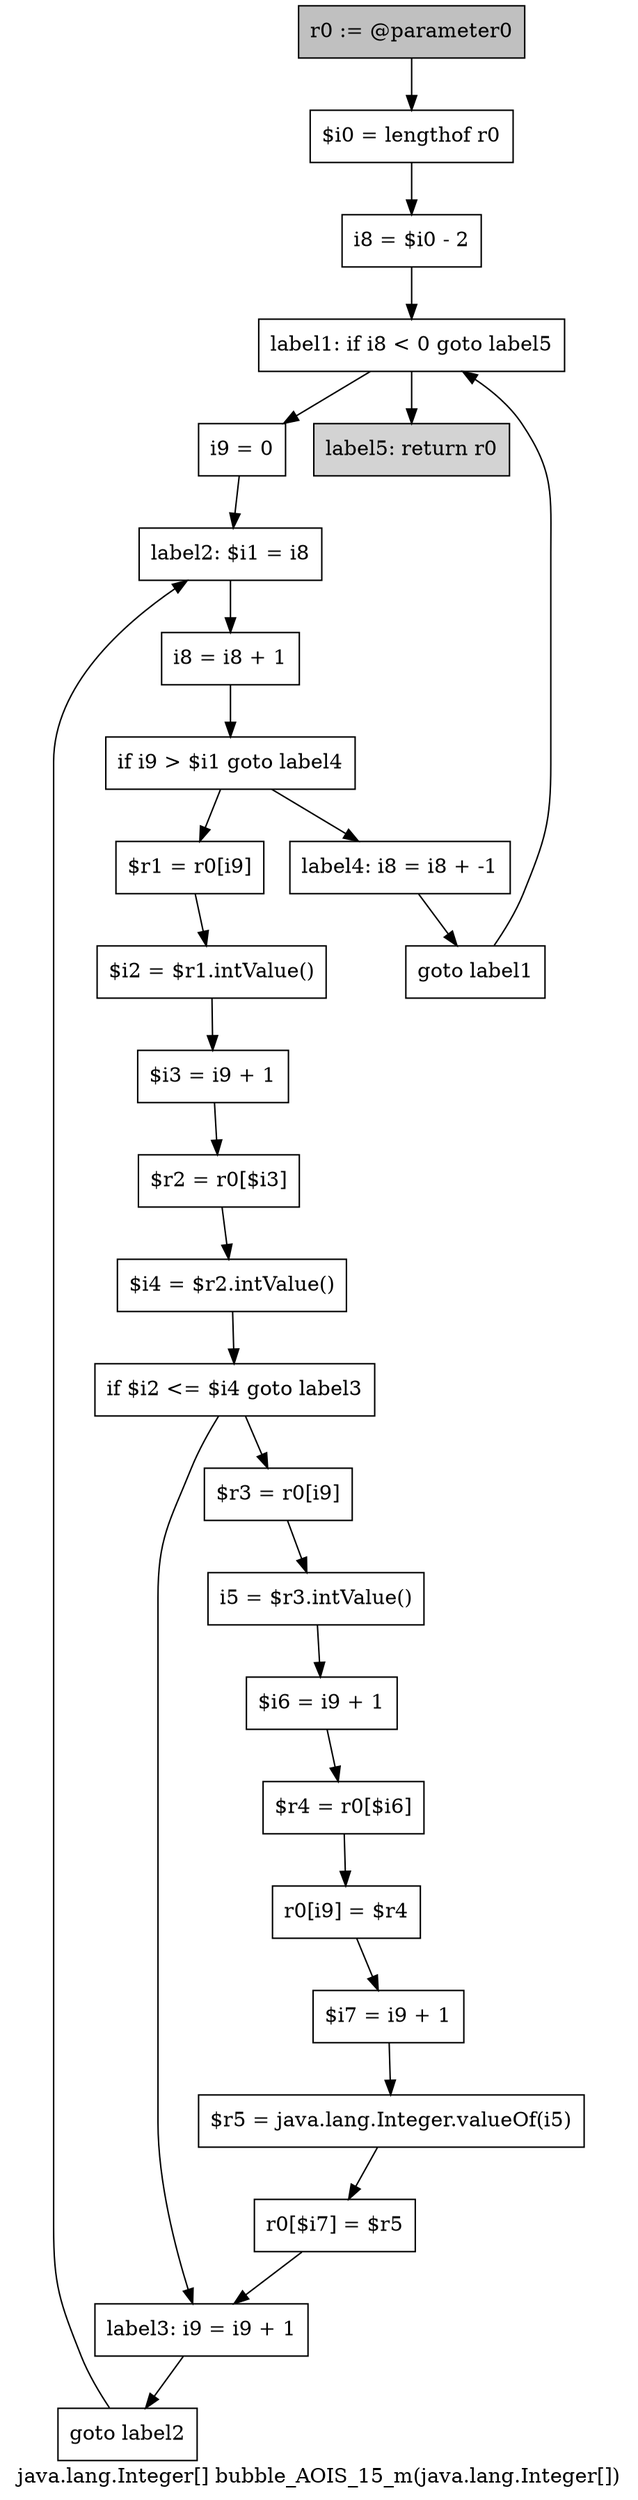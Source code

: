 digraph "java.lang.Integer[] bubble_AOIS_15_m(java.lang.Integer[])" {
    label="java.lang.Integer[] bubble_AOIS_15_m(java.lang.Integer[])";
    node [shape=box];
    "0" [style=filled,fillcolor=gray,label="r0 := @parameter0",];
    "1" [label="$i0 = lengthof r0",];
    "0"->"1";
    "2" [label="i8 = $i0 - 2",];
    "1"->"2";
    "3" [label="label1: if i8 < 0 goto label5",];
    "2"->"3";
    "4" [label="i9 = 0",];
    "3"->"4";
    "26" [style=filled,fillcolor=lightgray,label="label5: return r0",];
    "3"->"26";
    "5" [label="label2: $i1 = i8",];
    "4"->"5";
    "6" [label="i8 = i8 + 1",];
    "5"->"6";
    "7" [label="if i9 > $i1 goto label4",];
    "6"->"7";
    "8" [label="$r1 = r0[i9]",];
    "7"->"8";
    "24" [label="label4: i8 = i8 + -1",];
    "7"->"24";
    "9" [label="$i2 = $r1.intValue()",];
    "8"->"9";
    "10" [label="$i3 = i9 + 1",];
    "9"->"10";
    "11" [label="$r2 = r0[$i3]",];
    "10"->"11";
    "12" [label="$i4 = $r2.intValue()",];
    "11"->"12";
    "13" [label="if $i2 <= $i4 goto label3",];
    "12"->"13";
    "14" [label="$r3 = r0[i9]",];
    "13"->"14";
    "22" [label="label3: i9 = i9 + 1",];
    "13"->"22";
    "15" [label="i5 = $r3.intValue()",];
    "14"->"15";
    "16" [label="$i6 = i9 + 1",];
    "15"->"16";
    "17" [label="$r4 = r0[$i6]",];
    "16"->"17";
    "18" [label="r0[i9] = $r4",];
    "17"->"18";
    "19" [label="$i7 = i9 + 1",];
    "18"->"19";
    "20" [label="$r5 = java.lang.Integer.valueOf(i5)",];
    "19"->"20";
    "21" [label="r0[$i7] = $r5",];
    "20"->"21";
    "21"->"22";
    "23" [label="goto label2",];
    "22"->"23";
    "23"->"5";
    "25" [label="goto label1",];
    "24"->"25";
    "25"->"3";
}
